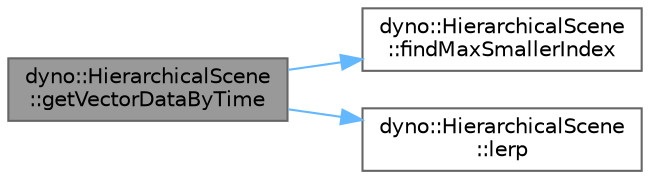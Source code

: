 digraph "dyno::HierarchicalScene::getVectorDataByTime"
{
 // LATEX_PDF_SIZE
  bgcolor="transparent";
  edge [fontname=Helvetica,fontsize=10,labelfontname=Helvetica,labelfontsize=10];
  node [fontname=Helvetica,fontsize=10,shape=box,height=0.2,width=0.4];
  rankdir="LR";
  Node1 [id="Node000001",label="dyno::HierarchicalScene\l::getVectorDataByTime",height=0.2,width=0.4,color="gray40", fillcolor="grey60", style="filled", fontcolor="black",tooltip=" "];
  Node1 -> Node2 [id="edge1_Node000001_Node000002",color="steelblue1",style="solid",tooltip=" "];
  Node2 [id="Node000002",label="dyno::HierarchicalScene\l::findMaxSmallerIndex",height=0.2,width=0.4,color="grey40", fillcolor="white", style="filled",URL="$classdyno_1_1_hierarchical_scene.html#a9111b38e3919751f4adf6dcefb3b690b",tooltip=" "];
  Node1 -> Node3 [id="edge2_Node000001_Node000003",color="steelblue1",style="solid",tooltip=" "];
  Node3 [id="Node000003",label="dyno::HierarchicalScene\l::lerp",height=0.2,width=0.4,color="grey40", fillcolor="white", style="filled",URL="$classdyno_1_1_hierarchical_scene.html#a28ec82344df2a4235b35e0756ab67212",tooltip=" "];
}
